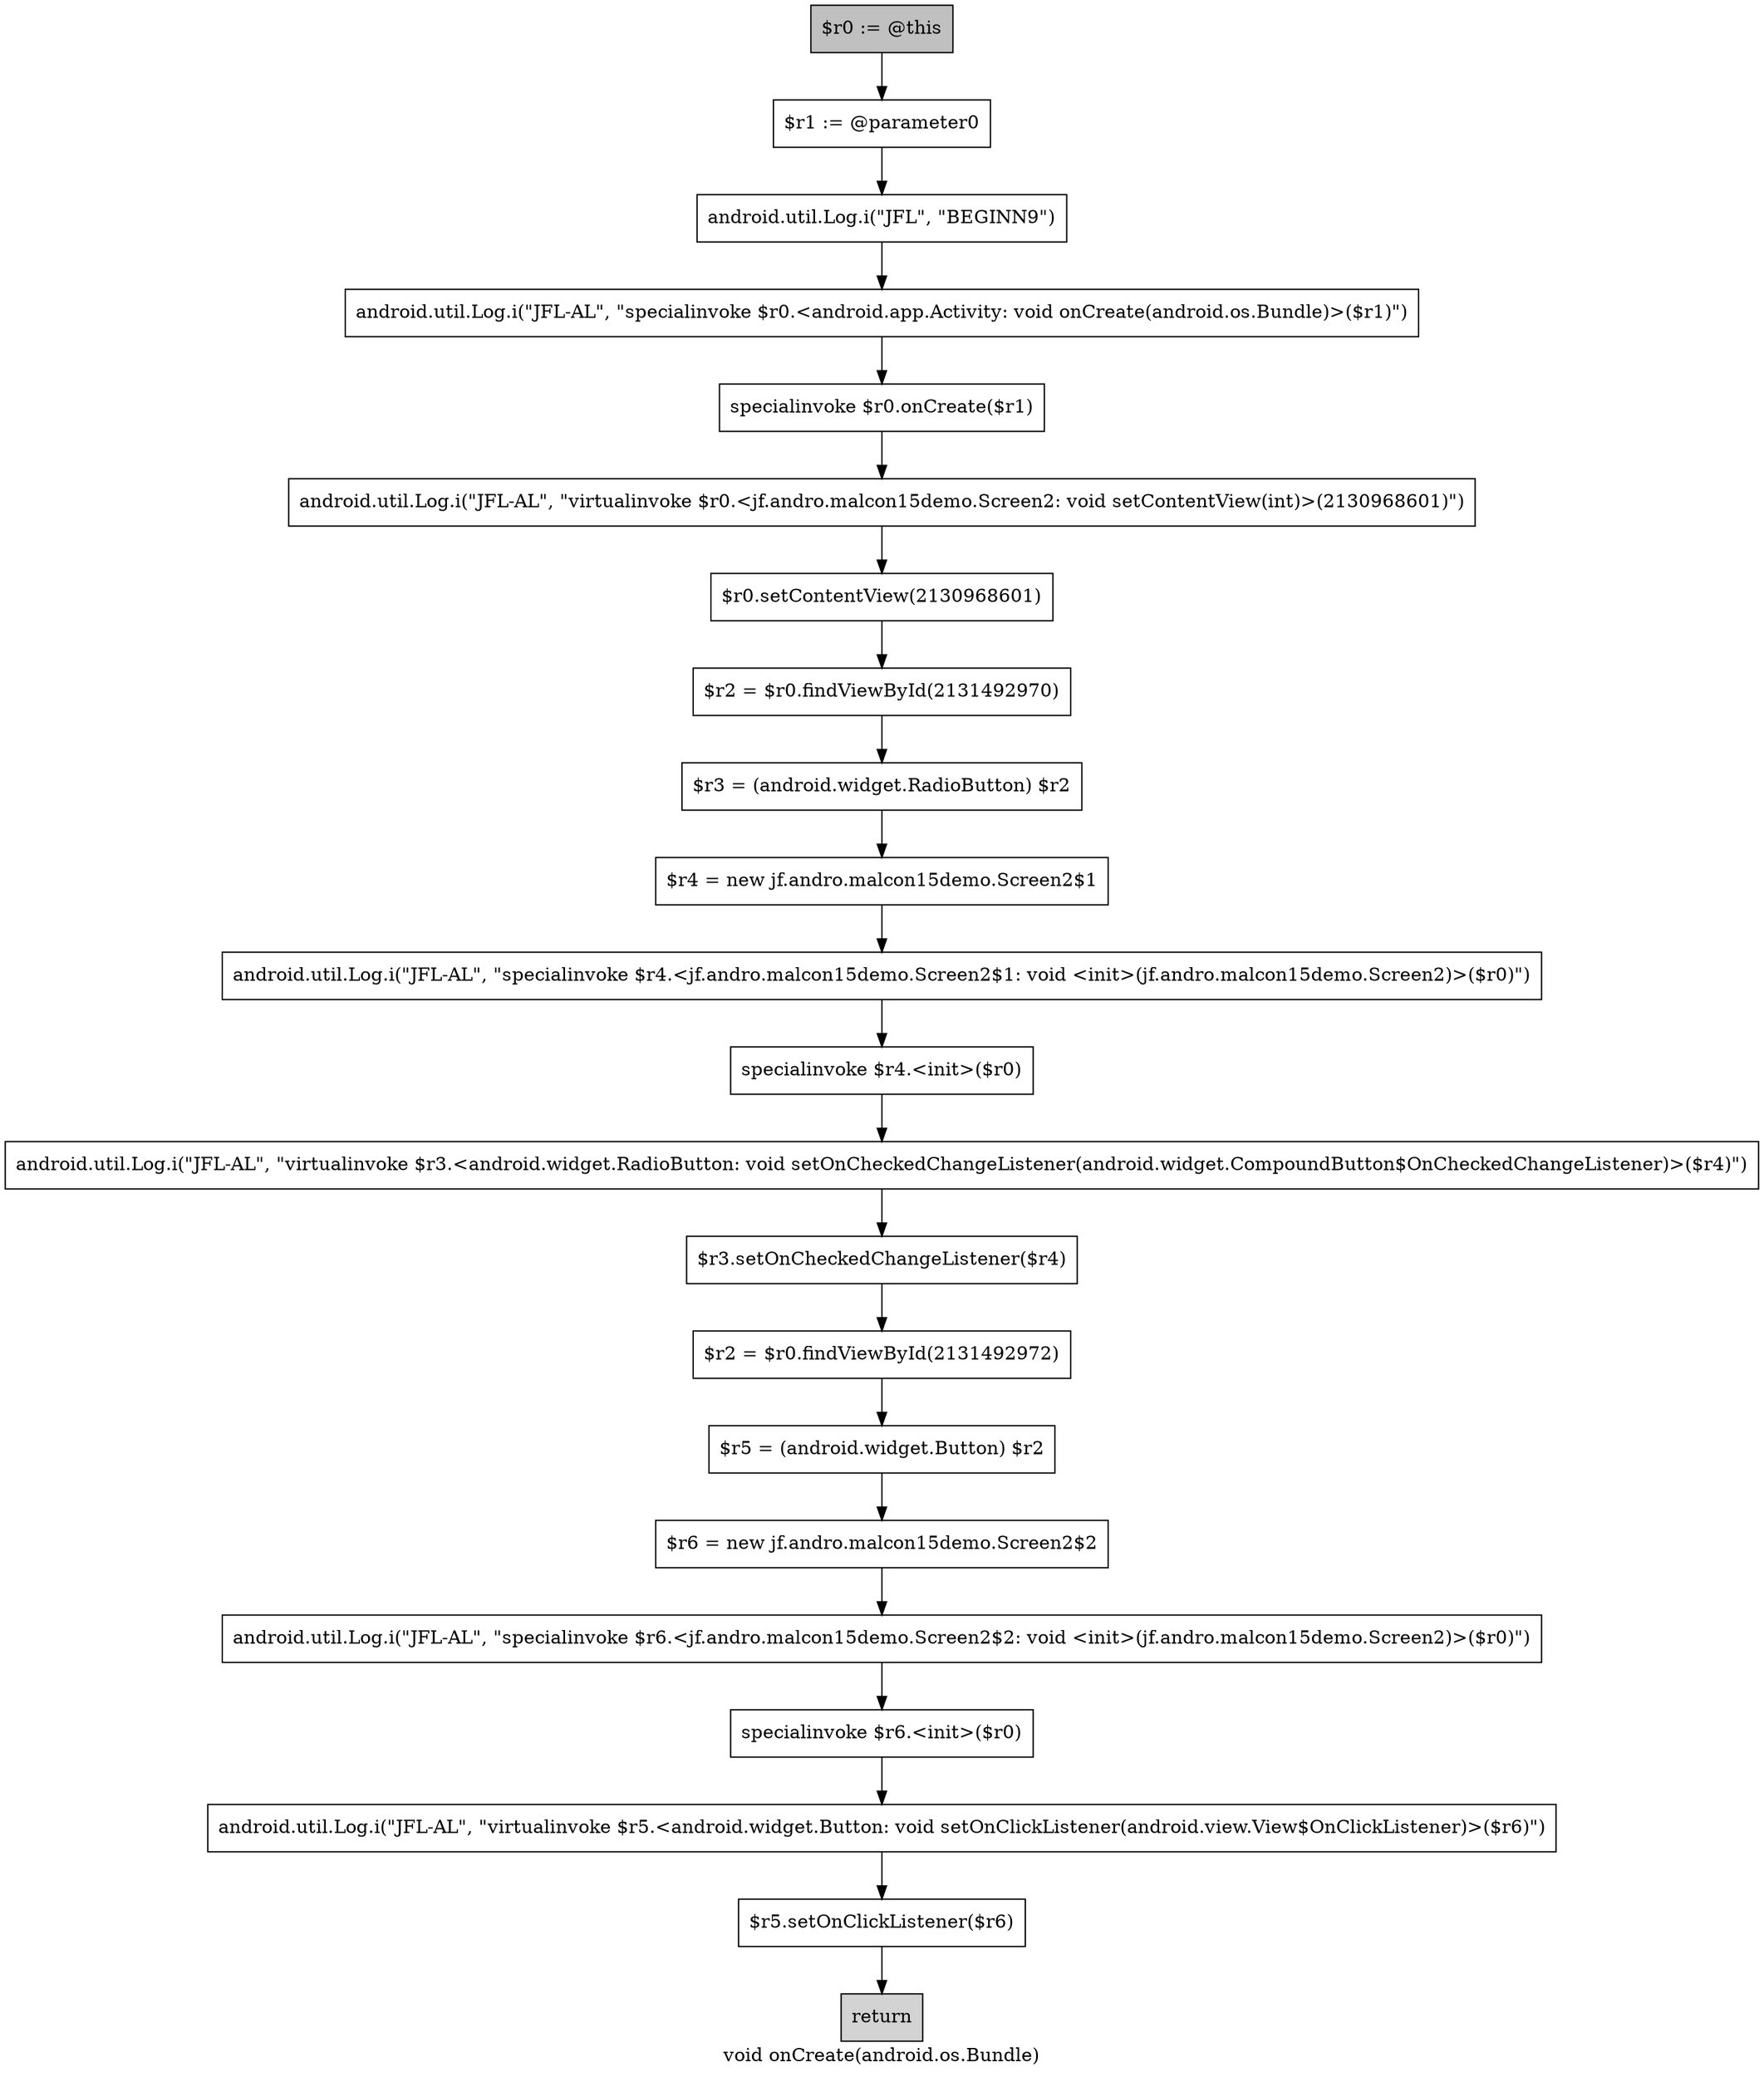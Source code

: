 digraph "<jf.andro.malcon15demo.Screen2: void onCreate(android.os.Bundle)>" {
    label="void onCreate(android.os.Bundle)";
    node [shape=box];
    "0" [method=23465,key=918049959,style=filled,fillcolor=gray,label="$r0 := @this",];
    "1" [method=23465,key=1949529354,label="$r1 := @parameter0",];
    "0"->"1";
    "2" [method=23465,key=1851186213,invoke_target="<android.util.Log: int i(java.lang.String,java.lang.String)>",invoke_real="<android.util.Log: int i(java.lang.String,java.lang.String)>",label="android.util.Log.i(\"JFL\", \"BEGINN9\")",];
    "1"->"2";
    "3" [method=23465,key=1435191675,invoke_target="<android.util.Log: int i(java.lang.String,java.lang.String)>",invoke_real="<android.util.Log: int i(java.lang.String,java.lang.String)>",label="android.util.Log.i(\"JFL-AL\", \"specialinvoke $r0.<android.app.Activity: void onCreate(android.os.Bundle)>($r1)\")",];
    "2"->"3";
    "4" [method=23465,key=1177009788,invoke_target="<android.app.Activity: void onCreate(android.os.Bundle)>",invoke_real="<android.app.Activity: void onCreate(android.os.Bundle)>",label="specialinvoke $r0.onCreate($r1)",];
    "3"->"4";
    "5" [method=23465,key=410580680,invoke_target="<android.util.Log: int i(java.lang.String,java.lang.String)>",invoke_real="<android.util.Log: int i(java.lang.String,java.lang.String)>",label="android.util.Log.i(\"JFL-AL\", \"virtualinvoke $r0.<jf.andro.malcon15demo.Screen2: void setContentView(int)>(2130968601)\")",];
    "4"->"5";
    "6" [method=23465,key=1550718827,invoke_target="<jf.andro.malcon15demo.Screen2: void setContentView(int)>",invoke_real="<jf.andro.malcon15demo.Screen2: void setContentView(int)>",label="$r0.setContentView(2130968601)",];
    "5"->"6";
    "7" [method=23465,key=1629544984,invoke_target="<jf.andro.malcon15demo.Screen2: android.view.View findViewById(int)>",invoke_real="<jf.andro.malcon15demo.Screen2: android.view.View findViewById(int)>",label="$r2 = $r0.findViewById(2131492970)",];
    "6"->"7";
    "8" [method=23465,key=402979731,label="$r3 = (android.widget.RadioButton) $r2",];
    "7"->"8";
    "9" [method=23465,key=2041651147,label="$r4 = new jf.andro.malcon15demo.Screen2$1",];
    "8"->"9";
    "10" [method=23465,key=372090393,invoke_target="<android.util.Log: int i(java.lang.String,java.lang.String)>",invoke_real="<android.util.Log: int i(java.lang.String,java.lang.String)>",label="android.util.Log.i(\"JFL-AL\", \"specialinvoke $r4.<jf.andro.malcon15demo.Screen2$1: void <init>(jf.andro.malcon15demo.Screen2)>($r0)\")",];
    "9"->"10";
    "11" [method=23465,key=535233223,invoke_target="<jf.andro.malcon15demo.Screen2$1: void <init>(jf.andro.malcon15demo.Screen2)>",invoke_real="<jf.andro.malcon15demo.Screen2$1: void <init>(jf.andro.malcon15demo.Screen2)>",label="specialinvoke $r4.<init>($r0)",];
    "10"->"11";
    "12" [method=23465,key=1313011469,invoke_target="<android.util.Log: int i(java.lang.String,java.lang.String)>",invoke_real="<android.util.Log: int i(java.lang.String,java.lang.String)>",label="android.util.Log.i(\"JFL-AL\", \"virtualinvoke $r3.<android.widget.RadioButton: void setOnCheckedChangeListener(android.widget.CompoundButton$OnCheckedChangeListener)>($r4)\")",];
    "11"->"12";
    "13" [method=23465,key=1090314804,invoke_target="<android.widget.RadioButton: void setOnCheckedChangeListener(android.widget.CompoundButton$OnCheckedChangeListener)>",invoke_real="<android.widget.RadioButton: void setOnCheckedChangeListener(jf.andro.malcon15demo.Screen2$1)>",label="$r3.setOnCheckedChangeListener($r4)",];
    "12"->"13";
    "14" [method=23465,key=245716660,invoke_target="<jf.andro.malcon15demo.Screen2: android.view.View findViewById(int)>",invoke_real="<jf.andro.malcon15demo.Screen2: android.view.View findViewById(int)>",label="$r2 = $r0.findViewById(2131492972)",];
    "13"->"14";
    "15" [method=23465,key=247019205,label="$r5 = (android.widget.Button) $r2",];
    "14"->"15";
    "16" [method=23465,key=730446672,label="$r6 = new jf.andro.malcon15demo.Screen2$2",];
    "15"->"16";
    "17" [method=23465,key=1099804463,invoke_target="<android.util.Log: int i(java.lang.String,java.lang.String)>",invoke_real="<android.util.Log: int i(java.lang.String,java.lang.String)>",label="android.util.Log.i(\"JFL-AL\", \"specialinvoke $r6.<jf.andro.malcon15demo.Screen2$2: void <init>(jf.andro.malcon15demo.Screen2)>($r0)\")",];
    "16"->"17";
    "18" [method=23465,key=264067171,invoke_target="<jf.andro.malcon15demo.Screen2$2: void <init>(jf.andro.malcon15demo.Screen2)>",invoke_real="<jf.andro.malcon15demo.Screen2$2: void <init>(jf.andro.malcon15demo.Screen2)>",label="specialinvoke $r6.<init>($r0)",];
    "17"->"18";
    "19" [method=23465,key=513597280,invoke_target="<android.util.Log: int i(java.lang.String,java.lang.String)>",invoke_real="<android.util.Log: int i(java.lang.String,java.lang.String)>",label="android.util.Log.i(\"JFL-AL\", \"virtualinvoke $r5.<android.widget.Button: void setOnClickListener(android.view.View$OnClickListener)>($r6)\")",];
    "18"->"19";
    "20" [method=23465,key=983546493,invoke_target="<android.widget.Button: void setOnClickListener(android.view.View$OnClickListener)>",invoke_real="<android.widget.Button: void setOnClickListener(jf.andro.malcon15demo.Screen2$2)>",label="$r5.setOnClickListener($r6)",];
    "19"->"20";
    "21" [method=23465,key=2102902005,style=filled,fillcolor=lightgray,label="return",];
    "20"->"21";
}
